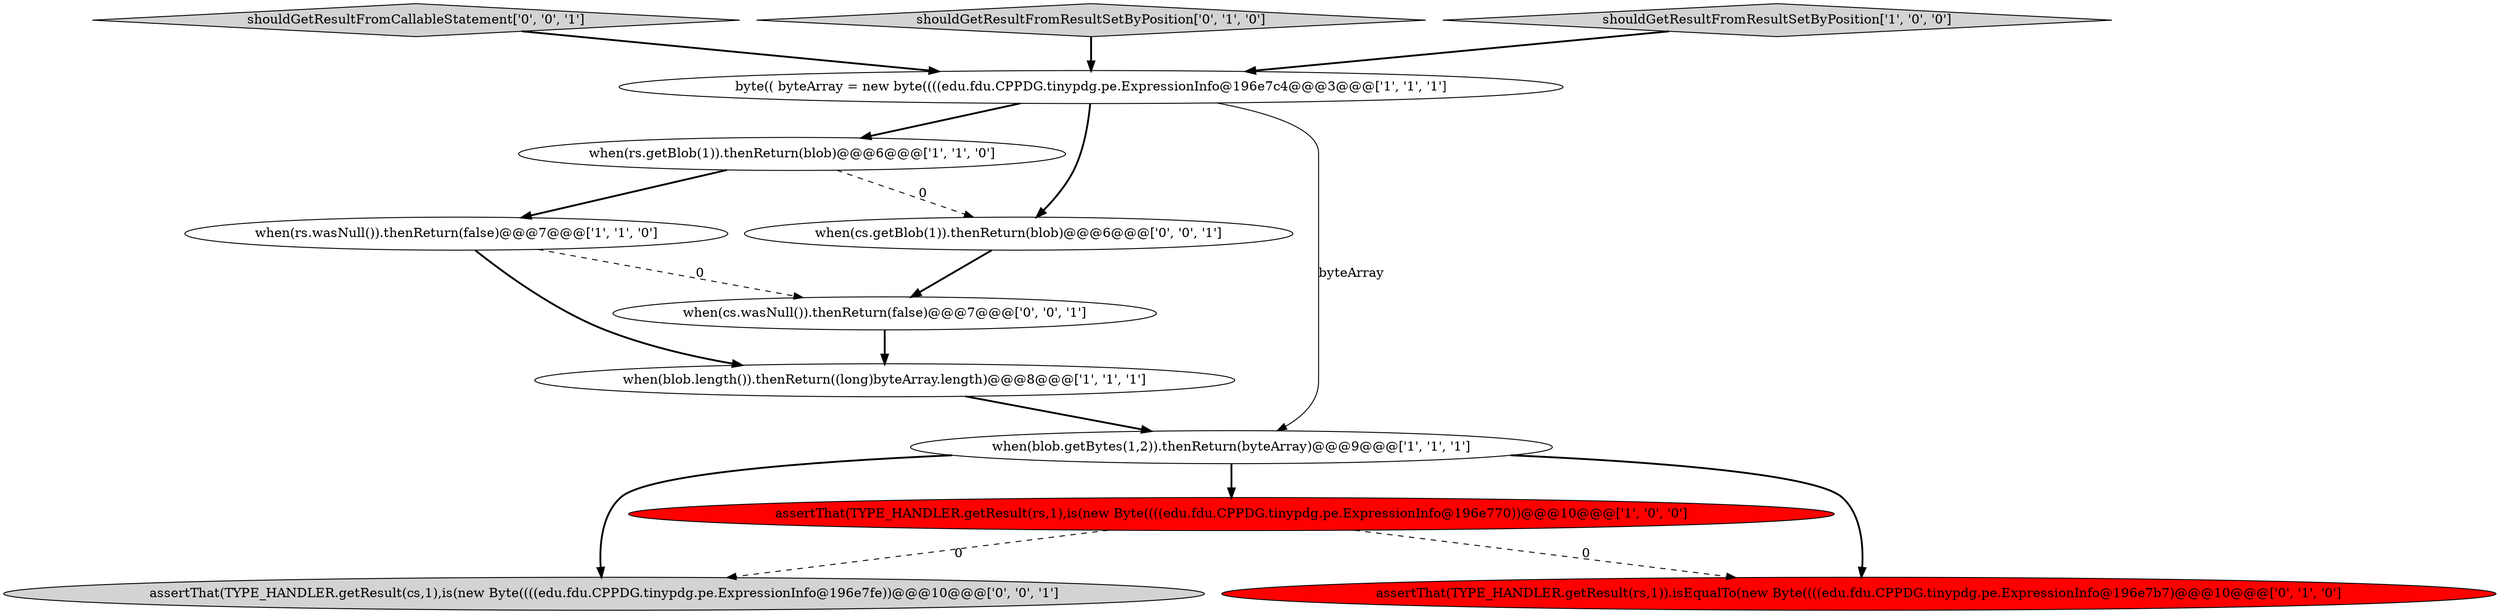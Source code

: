 digraph {
1 [style = filled, label = "when(rs.wasNull()).thenReturn(false)@@@7@@@['1', '1', '0']", fillcolor = white, shape = ellipse image = "AAA0AAABBB1BBB"];
10 [style = filled, label = "shouldGetResultFromCallableStatement['0', '0', '1']", fillcolor = lightgray, shape = diamond image = "AAA0AAABBB3BBB"];
11 [style = filled, label = "assertThat(TYPE_HANDLER.getResult(cs,1),is(new Byte((((edu.fdu.CPPDG.tinypdg.pe.ExpressionInfo@196e7fe))@@@10@@@['0', '0', '1']", fillcolor = lightgray, shape = ellipse image = "AAA0AAABBB3BBB"];
3 [style = filled, label = "byte(( byteArray = new byte((((edu.fdu.CPPDG.tinypdg.pe.ExpressionInfo@196e7c4@@@3@@@['1', '1', '1']", fillcolor = white, shape = ellipse image = "AAA0AAABBB1BBB"];
5 [style = filled, label = "assertThat(TYPE_HANDLER.getResult(rs,1),is(new Byte((((edu.fdu.CPPDG.tinypdg.pe.ExpressionInfo@196e770))@@@10@@@['1', '0', '0']", fillcolor = red, shape = ellipse image = "AAA1AAABBB1BBB"];
4 [style = filled, label = "when(rs.getBlob(1)).thenReturn(blob)@@@6@@@['1', '1', '0']", fillcolor = white, shape = ellipse image = "AAA0AAABBB1BBB"];
12 [style = filled, label = "when(cs.getBlob(1)).thenReturn(blob)@@@6@@@['0', '0', '1']", fillcolor = white, shape = ellipse image = "AAA0AAABBB3BBB"];
9 [style = filled, label = "when(cs.wasNull()).thenReturn(false)@@@7@@@['0', '0', '1']", fillcolor = white, shape = ellipse image = "AAA0AAABBB3BBB"];
0 [style = filled, label = "when(blob.getBytes(1,2)).thenReturn(byteArray)@@@9@@@['1', '1', '1']", fillcolor = white, shape = ellipse image = "AAA0AAABBB1BBB"];
2 [style = filled, label = "when(blob.length()).thenReturn((long)byteArray.length)@@@8@@@['1', '1', '1']", fillcolor = white, shape = ellipse image = "AAA0AAABBB1BBB"];
8 [style = filled, label = "shouldGetResultFromResultSetByPosition['0', '1', '0']", fillcolor = lightgray, shape = diamond image = "AAA0AAABBB2BBB"];
6 [style = filled, label = "shouldGetResultFromResultSetByPosition['1', '0', '0']", fillcolor = lightgray, shape = diamond image = "AAA0AAABBB1BBB"];
7 [style = filled, label = "assertThat(TYPE_HANDLER.getResult(rs,1)).isEqualTo(new Byte((((edu.fdu.CPPDG.tinypdg.pe.ExpressionInfo@196e7b7)@@@10@@@['0', '1', '0']", fillcolor = red, shape = ellipse image = "AAA1AAABBB2BBB"];
6->3 [style = bold, label=""];
0->11 [style = bold, label=""];
10->3 [style = bold, label=""];
3->0 [style = solid, label="byteArray"];
1->2 [style = bold, label=""];
2->0 [style = bold, label=""];
4->1 [style = bold, label=""];
1->9 [style = dashed, label="0"];
3->12 [style = bold, label=""];
5->7 [style = dashed, label="0"];
5->11 [style = dashed, label="0"];
12->9 [style = bold, label=""];
9->2 [style = bold, label=""];
3->4 [style = bold, label=""];
8->3 [style = bold, label=""];
4->12 [style = dashed, label="0"];
0->5 [style = bold, label=""];
0->7 [style = bold, label=""];
}
